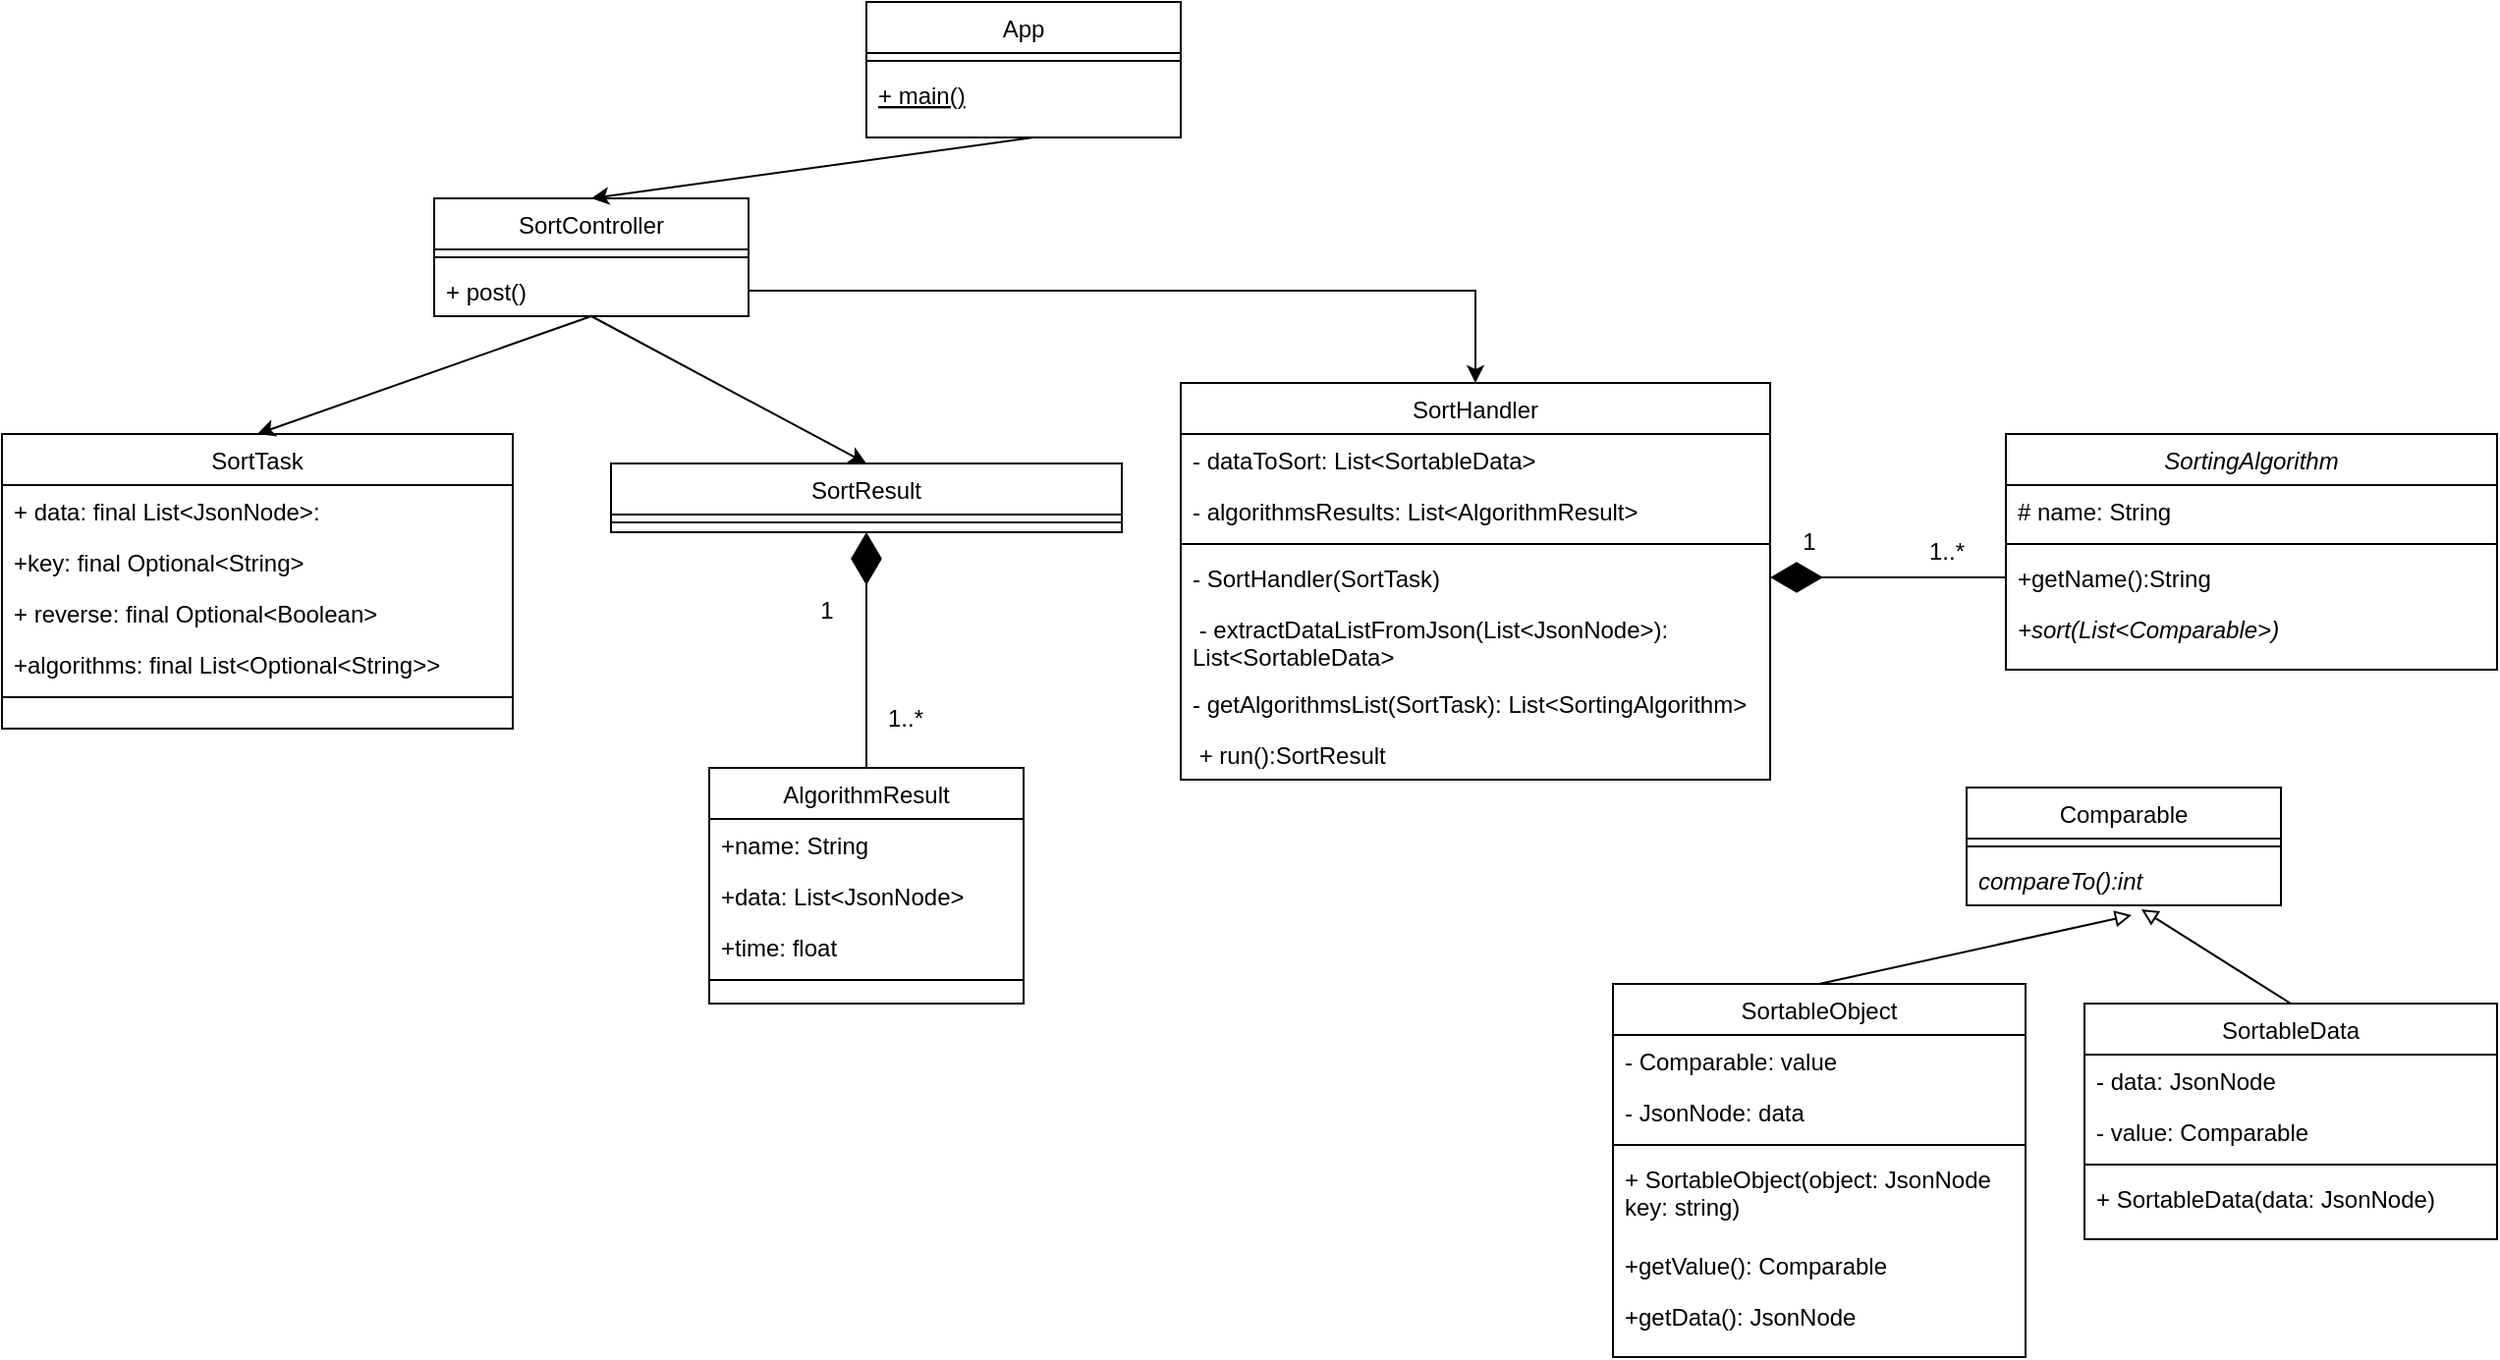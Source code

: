 <mxfile version="15.9.5" type="device"><diagram id="C5RBs43oDa-KdzZeNtuy" name="Page-1"><mxGraphModel dx="1422" dy="744" grid="1" gridSize="10" guides="1" tooltips="1" connect="1" arrows="1" fold="1" page="1" pageScale="1" pageWidth="827" pageHeight="1169" math="0" shadow="0"><root><mxCell id="WIyWlLk6GJQsqaUBKTNV-0"/><mxCell id="WIyWlLk6GJQsqaUBKTNV-1" parent="WIyWlLk6GJQsqaUBKTNV-0"/><mxCell id="zkfFHV4jXpPFQw0GAbJ--0" value="SortingAlgorithm" style="swimlane;fontStyle=2;align=center;verticalAlign=top;childLayout=stackLayout;horizontal=1;startSize=26;horizontalStack=0;resizeParent=1;resizeLast=0;collapsible=1;marginBottom=0;rounded=0;shadow=0;strokeWidth=1;" parent="WIyWlLk6GJQsqaUBKTNV-1" vertex="1"><mxGeometry x="1060" y="230" width="250" height="120" as="geometry"><mxRectangle x="230" y="140" width="160" height="26" as="alternateBounds"/></mxGeometry></mxCell><mxCell id="zkfFHV4jXpPFQw0GAbJ--1" value="# name: String" style="text;align=left;verticalAlign=top;spacingLeft=4;spacingRight=4;overflow=hidden;rotatable=0;points=[[0,0.5],[1,0.5]];portConstraint=eastwest;fontStyle=0" parent="zkfFHV4jXpPFQw0GAbJ--0" vertex="1"><mxGeometry y="26" width="250" height="26" as="geometry"/></mxCell><mxCell id="zkfFHV4jXpPFQw0GAbJ--4" value="" style="line;html=1;strokeWidth=1;align=left;verticalAlign=middle;spacingTop=-1;spacingLeft=3;spacingRight=3;rotatable=0;labelPosition=right;points=[];portConstraint=eastwest;" parent="zkfFHV4jXpPFQw0GAbJ--0" vertex="1"><mxGeometry y="52" width="250" height="8" as="geometry"/></mxCell><mxCell id="zkfFHV4jXpPFQw0GAbJ--5" value="+getName():String" style="text;align=left;verticalAlign=top;spacingLeft=4;spacingRight=4;overflow=hidden;rotatable=0;points=[[0,0.5],[1,0.5]];portConstraint=eastwest;" parent="zkfFHV4jXpPFQw0GAbJ--0" vertex="1"><mxGeometry y="60" width="250" height="26" as="geometry"/></mxCell><mxCell id="JphhHo16u7bd5ITWwG9E-0" value="+sort(List&lt;Comparable&gt;)" style="text;align=left;verticalAlign=top;spacingLeft=4;spacingRight=4;overflow=hidden;rotatable=0;points=[[0,0.5],[1,0.5]];portConstraint=eastwest;fontStyle=2" parent="zkfFHV4jXpPFQw0GAbJ--0" vertex="1"><mxGeometry y="86" width="250" height="26" as="geometry"/></mxCell><mxCell id="zkfFHV4jXpPFQw0GAbJ--6" value="SortController" style="swimlane;fontStyle=0;align=center;verticalAlign=top;childLayout=stackLayout;horizontal=1;startSize=26;horizontalStack=0;resizeParent=1;resizeLast=0;collapsible=1;marginBottom=0;rounded=0;shadow=0;strokeWidth=1;" parent="WIyWlLk6GJQsqaUBKTNV-1" vertex="1"><mxGeometry x="260" y="110" width="160" height="60" as="geometry"><mxRectangle x="130" y="380" width="160" height="26" as="alternateBounds"/></mxGeometry></mxCell><mxCell id="zkfFHV4jXpPFQw0GAbJ--9" value="" style="line;html=1;strokeWidth=1;align=left;verticalAlign=middle;spacingTop=-1;spacingLeft=3;spacingRight=3;rotatable=0;labelPosition=right;points=[];portConstraint=eastwest;" parent="zkfFHV4jXpPFQw0GAbJ--6" vertex="1"><mxGeometry y="26" width="160" height="8" as="geometry"/></mxCell><mxCell id="zkfFHV4jXpPFQw0GAbJ--10" value="+ post()" style="text;align=left;verticalAlign=top;spacingLeft=4;spacingRight=4;overflow=hidden;rotatable=0;points=[[0,0.5],[1,0.5]];portConstraint=eastwest;fontStyle=0" parent="zkfFHV4jXpPFQw0GAbJ--6" vertex="1"><mxGeometry y="34" width="160" height="26" as="geometry"/></mxCell><mxCell id="zkfFHV4jXpPFQw0GAbJ--13" value="SortableObject" style="swimlane;fontStyle=0;align=center;verticalAlign=top;childLayout=stackLayout;horizontal=1;startSize=26;horizontalStack=0;resizeParent=1;resizeLast=0;collapsible=1;marginBottom=0;rounded=0;shadow=0;strokeWidth=1;" parent="WIyWlLk6GJQsqaUBKTNV-1" vertex="1"><mxGeometry x="860" y="510" width="210" height="190" as="geometry"><mxRectangle x="340" y="380" width="170" height="26" as="alternateBounds"/></mxGeometry></mxCell><mxCell id="JphhHo16u7bd5ITWwG9E-1" value="- Comparable: value" style="text;align=left;verticalAlign=top;spacingLeft=4;spacingRight=4;overflow=hidden;rotatable=0;points=[[0,0.5],[1,0.5]];portConstraint=eastwest;" parent="zkfFHV4jXpPFQw0GAbJ--13" vertex="1"><mxGeometry y="26" width="210" height="26" as="geometry"/></mxCell><mxCell id="JphhHo16u7bd5ITWwG9E-2" value="- JsonNode: data" style="text;align=left;verticalAlign=top;spacingLeft=4;spacingRight=4;overflow=hidden;rotatable=0;points=[[0,0.5],[1,0.5]];portConstraint=eastwest;" parent="zkfFHV4jXpPFQw0GAbJ--13" vertex="1"><mxGeometry y="52" width="210" height="26" as="geometry"/></mxCell><mxCell id="zkfFHV4jXpPFQw0GAbJ--15" value="" style="line;html=1;strokeWidth=1;align=left;verticalAlign=middle;spacingTop=-1;spacingLeft=3;spacingRight=3;rotatable=0;labelPosition=right;points=[];portConstraint=eastwest;" parent="zkfFHV4jXpPFQw0GAbJ--13" vertex="1"><mxGeometry y="78" width="210" height="8" as="geometry"/></mxCell><mxCell id="zkfFHV4jXpPFQw0GAbJ--14" value="+ SortableObject(object: JsonNode&#xA; key: string)" style="text;align=left;verticalAlign=top;spacingLeft=4;spacingRight=4;overflow=hidden;rotatable=0;points=[[0,0.5],[1,0.5]];portConstraint=eastwest;" parent="zkfFHV4jXpPFQw0GAbJ--13" vertex="1"><mxGeometry y="86" width="210" height="44" as="geometry"/></mxCell><mxCell id="JphhHo16u7bd5ITWwG9E-3" value="+getValue(): Comparable" style="text;align=left;verticalAlign=top;spacingLeft=4;spacingRight=4;overflow=hidden;rotatable=0;points=[[0,0.5],[1,0.5]];portConstraint=eastwest;" parent="zkfFHV4jXpPFQw0GAbJ--13" vertex="1"><mxGeometry y="130" width="210" height="26" as="geometry"/></mxCell><mxCell id="JphhHo16u7bd5ITWwG9E-4" value="+getData(): JsonNode" style="text;align=left;verticalAlign=top;spacingLeft=4;spacingRight=4;overflow=hidden;rotatable=0;points=[[0,0.5],[1,0.5]];portConstraint=eastwest;" parent="zkfFHV4jXpPFQw0GAbJ--13" vertex="1"><mxGeometry y="156" width="210" height="26" as="geometry"/></mxCell><mxCell id="JphhHo16u7bd5ITWwG9E-7" value="Comparable" style="swimlane;fontStyle=0;align=center;verticalAlign=top;childLayout=stackLayout;horizontal=1;startSize=26;horizontalStack=0;resizeParent=1;resizeLast=0;collapsible=1;marginBottom=0;rounded=0;shadow=0;strokeWidth=1;" parent="WIyWlLk6GJQsqaUBKTNV-1" vertex="1"><mxGeometry x="1040" y="410" width="160" height="60" as="geometry"><mxRectangle x="130" y="380" width="160" height="26" as="alternateBounds"/></mxGeometry></mxCell><mxCell id="JphhHo16u7bd5ITWwG9E-10" value="" style="line;html=1;strokeWidth=1;align=left;verticalAlign=middle;spacingTop=-1;spacingLeft=3;spacingRight=3;rotatable=0;labelPosition=right;points=[];portConstraint=eastwest;" parent="JphhHo16u7bd5ITWwG9E-7" vertex="1"><mxGeometry y="26" width="160" height="8" as="geometry"/></mxCell><mxCell id="JphhHo16u7bd5ITWwG9E-11" value="compareTo():int" style="text;align=left;verticalAlign=top;spacingLeft=4;spacingRight=4;overflow=hidden;rotatable=0;points=[[0,0.5],[1,0.5]];portConstraint=eastwest;fontStyle=2" parent="JphhHo16u7bd5ITWwG9E-7" vertex="1"><mxGeometry y="34" width="160" height="26" as="geometry"/></mxCell><mxCell id="JphhHo16u7bd5ITWwG9E-13" value="" style="endArrow=block;html=1;rounded=0;entryX=0.525;entryY=1.192;entryDx=0;entryDy=0;entryPerimeter=0;exitX=0.5;exitY=0;exitDx=0;exitDy=0;endFill=0;" parent="WIyWlLk6GJQsqaUBKTNV-1" source="zkfFHV4jXpPFQw0GAbJ--13" target="JphhHo16u7bd5ITWwG9E-11" edge="1"><mxGeometry width="50" height="50" relative="1" as="geometry"><mxPoint x="-570" y="310" as="sourcePoint"/><mxPoint x="-520" y="260" as="targetPoint"/></mxGeometry></mxCell><mxCell id="JphhHo16u7bd5ITWwG9E-14" value="App" style="swimlane;fontStyle=0;align=center;verticalAlign=top;childLayout=stackLayout;horizontal=1;startSize=26;horizontalStack=0;resizeParent=1;resizeLast=0;collapsible=1;marginBottom=0;rounded=0;shadow=0;strokeWidth=1;" parent="WIyWlLk6GJQsqaUBKTNV-1" vertex="1"><mxGeometry x="480" y="10" width="160" height="69" as="geometry"><mxRectangle x="130" y="380" width="160" height="26" as="alternateBounds"/></mxGeometry></mxCell><mxCell id="JphhHo16u7bd5ITWwG9E-16" value="" style="line;html=1;strokeWidth=1;align=left;verticalAlign=middle;spacingTop=-1;spacingLeft=3;spacingRight=3;rotatable=0;labelPosition=right;points=[];portConstraint=eastwest;" parent="JphhHo16u7bd5ITWwG9E-14" vertex="1"><mxGeometry y="26" width="160" height="8" as="geometry"/></mxCell><mxCell id="JphhHo16u7bd5ITWwG9E-17" value="+ main()" style="text;align=left;verticalAlign=top;spacingLeft=4;spacingRight=4;overflow=hidden;rotatable=0;points=[[0,0.5],[1,0.5]];portConstraint=eastwest;fontStyle=4" parent="JphhHo16u7bd5ITWwG9E-14" vertex="1"><mxGeometry y="34" width="160" height="26" as="geometry"/></mxCell><mxCell id="JphhHo16u7bd5ITWwG9E-24" value="SortTask" style="swimlane;fontStyle=0;align=center;verticalAlign=top;childLayout=stackLayout;horizontal=1;startSize=26;horizontalStack=0;resizeParent=1;resizeLast=0;collapsible=1;marginBottom=0;rounded=0;shadow=0;strokeWidth=1;" parent="WIyWlLk6GJQsqaUBKTNV-1" vertex="1"><mxGeometry x="40" y="230" width="260" height="150" as="geometry"><mxRectangle x="130" y="380" width="160" height="26" as="alternateBounds"/></mxGeometry></mxCell><mxCell id="JphhHo16u7bd5ITWwG9E-25" value="+ data: final List&lt;JsonNode&gt;:" style="text;align=left;verticalAlign=top;spacingLeft=4;spacingRight=4;overflow=hidden;rotatable=0;points=[[0,0.5],[1,0.5]];portConstraint=eastwest;" parent="JphhHo16u7bd5ITWwG9E-24" vertex="1"><mxGeometry y="26" width="260" height="26" as="geometry"/></mxCell><mxCell id="rdjoZbAGLwYBp6xpwdZF-5" value="+key: final Optional&lt;String&gt;" style="text;align=left;verticalAlign=top;spacingLeft=4;spacingRight=4;overflow=hidden;rotatable=0;points=[[0,0.5],[1,0.5]];portConstraint=eastwest;" parent="JphhHo16u7bd5ITWwG9E-24" vertex="1"><mxGeometry y="52" width="260" height="26" as="geometry"/></mxCell><mxCell id="rdjoZbAGLwYBp6xpwdZF-6" value="+ reverse: final Optional&lt;Boolean&gt;" style="text;align=left;verticalAlign=top;spacingLeft=4;spacingRight=4;overflow=hidden;rotatable=0;points=[[0,0.5],[1,0.5]];portConstraint=eastwest;" parent="JphhHo16u7bd5ITWwG9E-24" vertex="1"><mxGeometry y="78" width="260" height="26" as="geometry"/></mxCell><mxCell id="rdjoZbAGLwYBp6xpwdZF-7" value="+algorithms: final List&lt;Optional&lt;String&gt;&gt;" style="text;align=left;verticalAlign=top;spacingLeft=4;spacingRight=4;overflow=hidden;rotatable=0;points=[[0,0.5],[1,0.5]];portConstraint=eastwest;" parent="JphhHo16u7bd5ITWwG9E-24" vertex="1"><mxGeometry y="104" width="260" height="26" as="geometry"/></mxCell><mxCell id="JphhHo16u7bd5ITWwG9E-26" value="" style="line;html=1;strokeWidth=1;align=left;verticalAlign=middle;spacingTop=-1;spacingLeft=3;spacingRight=3;rotatable=0;labelPosition=right;points=[];portConstraint=eastwest;" parent="JphhHo16u7bd5ITWwG9E-24" vertex="1"><mxGeometry y="130" width="260" height="8" as="geometry"/></mxCell><mxCell id="rdjoZbAGLwYBp6xpwdZF-0" value="SortHandler" style="swimlane;fontStyle=0;align=center;verticalAlign=top;childLayout=stackLayout;horizontal=1;startSize=26;horizontalStack=0;resizeParent=1;resizeLast=0;collapsible=1;marginBottom=0;rounded=0;shadow=0;strokeWidth=1;" parent="WIyWlLk6GJQsqaUBKTNV-1" vertex="1"><mxGeometry x="640" y="204" width="300" height="202" as="geometry"><mxRectangle x="130" y="380" width="160" height="26" as="alternateBounds"/></mxGeometry></mxCell><mxCell id="rdjoZbAGLwYBp6xpwdZF-17" value="- dataToSort: List&lt;SortableData&gt;" style="text;align=left;verticalAlign=top;spacingLeft=4;spacingRight=4;overflow=hidden;rotatable=0;points=[[0,0.5],[1,0.5]];portConstraint=eastwest;fontStyle=0" parent="rdjoZbAGLwYBp6xpwdZF-0" vertex="1"><mxGeometry y="26" width="300" height="26" as="geometry"/></mxCell><mxCell id="rdjoZbAGLwYBp6xpwdZF-19" value="- algorithmsResults: List&lt;AlgorithmResult&gt;" style="text;align=left;verticalAlign=top;spacingLeft=4;spacingRight=4;overflow=hidden;rotatable=0;points=[[0,0.5],[1,0.5]];portConstraint=eastwest;fontStyle=0" parent="rdjoZbAGLwYBp6xpwdZF-0" vertex="1"><mxGeometry y="52" width="300" height="26" as="geometry"/></mxCell><mxCell id="rdjoZbAGLwYBp6xpwdZF-2" value="" style="line;html=1;strokeWidth=1;align=left;verticalAlign=middle;spacingTop=-1;spacingLeft=3;spacingRight=3;rotatable=0;labelPosition=right;points=[];portConstraint=eastwest;" parent="rdjoZbAGLwYBp6xpwdZF-0" vertex="1"><mxGeometry y="78" width="300" height="8" as="geometry"/></mxCell><mxCell id="rdjoZbAGLwYBp6xpwdZF-20" value="- SortHandler(SortTask)" style="text;align=left;verticalAlign=top;spacingLeft=4;spacingRight=4;overflow=hidden;rotatable=0;points=[[0,0.5],[1,0.5]];portConstraint=eastwest;fontStyle=0" parent="rdjoZbAGLwYBp6xpwdZF-0" vertex="1"><mxGeometry y="86" width="300" height="26" as="geometry"/></mxCell><mxCell id="rdjoZbAGLwYBp6xpwdZF-3" value=" - extractDataListFromJson(List&lt;JsonNode&gt;):&#xA;List&lt;SortableData&gt;" style="text;align=left;verticalAlign=top;spacingLeft=4;spacingRight=4;overflow=hidden;rotatable=0;points=[[0,0.5],[1,0.5]];portConstraint=eastwest;fontStyle=0" parent="rdjoZbAGLwYBp6xpwdZF-0" vertex="1"><mxGeometry y="112" width="300" height="38" as="geometry"/></mxCell><mxCell id="rdjoZbAGLwYBp6xpwdZF-15" value="- getAlgorithmsList(SortTask): List&lt;SortingAlgorithm&gt;" style="text;align=left;verticalAlign=top;spacingLeft=4;spacingRight=4;overflow=hidden;rotatable=0;points=[[0,0.5],[1,0.5]];portConstraint=eastwest;fontStyle=0" parent="rdjoZbAGLwYBp6xpwdZF-0" vertex="1"><mxGeometry y="150" width="300" height="26" as="geometry"/></mxCell><mxCell id="rdjoZbAGLwYBp6xpwdZF-18" value=" + run():SortResult" style="text;align=left;verticalAlign=top;spacingLeft=4;spacingRight=4;overflow=hidden;rotatable=0;points=[[0,0.5],[1,0.5]];portConstraint=eastwest;fontStyle=0" parent="rdjoZbAGLwYBp6xpwdZF-0" vertex="1"><mxGeometry y="176" width="300" height="26" as="geometry"/></mxCell><mxCell id="rdjoZbAGLwYBp6xpwdZF-8" value="AlgorithmResult" style="swimlane;fontStyle=0;align=center;verticalAlign=top;childLayout=stackLayout;horizontal=1;startSize=26;horizontalStack=0;resizeParent=1;resizeLast=0;collapsible=1;marginBottom=0;rounded=0;shadow=0;strokeWidth=1;" parent="WIyWlLk6GJQsqaUBKTNV-1" vertex="1"><mxGeometry x="400" y="400" width="160" height="120" as="geometry"><mxRectangle x="130" y="380" width="160" height="26" as="alternateBounds"/></mxGeometry></mxCell><mxCell id="rdjoZbAGLwYBp6xpwdZF-9" value="+name: String" style="text;align=left;verticalAlign=top;spacingLeft=4;spacingRight=4;overflow=hidden;rotatable=0;points=[[0,0.5],[1,0.5]];portConstraint=eastwest;" parent="rdjoZbAGLwYBp6xpwdZF-8" vertex="1"><mxGeometry y="26" width="160" height="26" as="geometry"/></mxCell><mxCell id="rdjoZbAGLwYBp6xpwdZF-12" value="+data: List&lt;JsonNode&gt;" style="text;align=left;verticalAlign=top;spacingLeft=4;spacingRight=4;overflow=hidden;rotatable=0;points=[[0,0.5],[1,0.5]];portConstraint=eastwest;" parent="rdjoZbAGLwYBp6xpwdZF-8" vertex="1"><mxGeometry y="52" width="160" height="26" as="geometry"/></mxCell><mxCell id="rdjoZbAGLwYBp6xpwdZF-49" value="+time: float" style="text;align=left;verticalAlign=top;spacingLeft=4;spacingRight=4;overflow=hidden;rotatable=0;points=[[0,0.5],[1,0.5]];portConstraint=eastwest;" parent="rdjoZbAGLwYBp6xpwdZF-8" vertex="1"><mxGeometry y="78" width="160" height="26" as="geometry"/></mxCell><mxCell id="rdjoZbAGLwYBp6xpwdZF-10" value="" style="line;html=1;strokeWidth=1;align=left;verticalAlign=middle;spacingTop=-1;spacingLeft=3;spacingRight=3;rotatable=0;labelPosition=right;points=[];portConstraint=eastwest;" parent="rdjoZbAGLwYBp6xpwdZF-8" vertex="1"><mxGeometry y="104" width="160" height="8" as="geometry"/></mxCell><mxCell id="rdjoZbAGLwYBp6xpwdZF-21" value="SortableData" style="swimlane;fontStyle=0;align=center;verticalAlign=top;childLayout=stackLayout;horizontal=1;startSize=26;horizontalStack=0;resizeParent=1;resizeLast=0;collapsible=1;marginBottom=0;rounded=0;shadow=0;strokeWidth=1;" parent="WIyWlLk6GJQsqaUBKTNV-1" vertex="1"><mxGeometry x="1100" y="520" width="210" height="120" as="geometry"><mxRectangle x="340" y="380" width="170" height="26" as="alternateBounds"/></mxGeometry></mxCell><mxCell id="rdjoZbAGLwYBp6xpwdZF-22" value="- data: JsonNode" style="text;align=left;verticalAlign=top;spacingLeft=4;spacingRight=4;overflow=hidden;rotatable=0;points=[[0,0.5],[1,0.5]];portConstraint=eastwest;" parent="rdjoZbAGLwYBp6xpwdZF-21" vertex="1"><mxGeometry y="26" width="210" height="26" as="geometry"/></mxCell><mxCell id="rdjoZbAGLwYBp6xpwdZF-23" value="- value: Comparable" style="text;align=left;verticalAlign=top;spacingLeft=4;spacingRight=4;overflow=hidden;rotatable=0;points=[[0,0.5],[1,0.5]];portConstraint=eastwest;" parent="rdjoZbAGLwYBp6xpwdZF-21" vertex="1"><mxGeometry y="52" width="210" height="26" as="geometry"/></mxCell><mxCell id="rdjoZbAGLwYBp6xpwdZF-24" value="" style="line;html=1;strokeWidth=1;align=left;verticalAlign=middle;spacingTop=-1;spacingLeft=3;spacingRight=3;rotatable=0;labelPosition=right;points=[];portConstraint=eastwest;" parent="rdjoZbAGLwYBp6xpwdZF-21" vertex="1"><mxGeometry y="78" width="210" height="8" as="geometry"/></mxCell><mxCell id="rdjoZbAGLwYBp6xpwdZF-25" value="+ SortableData(data: JsonNode)" style="text;align=left;verticalAlign=top;spacingLeft=4;spacingRight=4;overflow=hidden;rotatable=0;points=[[0,0.5],[1,0.5]];portConstraint=eastwest;" parent="rdjoZbAGLwYBp6xpwdZF-21" vertex="1"><mxGeometry y="86" width="210" height="24" as="geometry"/></mxCell><mxCell id="rdjoZbAGLwYBp6xpwdZF-34" value="" style="endArrow=block;html=1;rounded=0;entryX=0.556;entryY=1.077;entryDx=0;entryDy=0;entryPerimeter=0;exitX=0.5;exitY=0;exitDx=0;exitDy=0;endFill=0;" parent="WIyWlLk6GJQsqaUBKTNV-1" source="rdjoZbAGLwYBp6xpwdZF-21" target="JphhHo16u7bd5ITWwG9E-11" edge="1"><mxGeometry width="50" height="50" relative="1" as="geometry"><mxPoint x="-715" y="170" as="sourcePoint"/><mxPoint x="-596" y="64.992" as="targetPoint"/></mxGeometry></mxCell><mxCell id="rdjoZbAGLwYBp6xpwdZF-45" value="SortResult" style="swimlane;fontStyle=0;align=center;verticalAlign=top;childLayout=stackLayout;horizontal=1;startSize=26;horizontalStack=0;resizeParent=1;resizeLast=0;collapsible=1;marginBottom=0;rounded=0;shadow=0;strokeWidth=1;" parent="WIyWlLk6GJQsqaUBKTNV-1" vertex="1"><mxGeometry x="350" y="245" width="260" height="35" as="geometry"><mxRectangle x="130" y="380" width="160" height="26" as="alternateBounds"/></mxGeometry></mxCell><mxCell id="rdjoZbAGLwYBp6xpwdZF-46" value="" style="line;html=1;strokeWidth=1;align=left;verticalAlign=middle;spacingTop=-1;spacingLeft=3;spacingRight=3;rotatable=0;labelPosition=right;points=[];portConstraint=eastwest;" parent="rdjoZbAGLwYBp6xpwdZF-45" vertex="1"><mxGeometry y="26" width="260" height="8" as="geometry"/></mxCell><mxCell id="rdjoZbAGLwYBp6xpwdZF-59" value="" style="endArrow=diamondThin;endFill=1;endSize=24;html=1;rounded=0;entryX=0.5;entryY=1;entryDx=0;entryDy=0;exitX=0.5;exitY=0;exitDx=0;exitDy=0;" parent="WIyWlLk6GJQsqaUBKTNV-1" source="rdjoZbAGLwYBp6xpwdZF-8" target="rdjoZbAGLwYBp6xpwdZF-45" edge="1"><mxGeometry width="160" relative="1" as="geometry"><mxPoint x="940" y="598" as="sourcePoint"/><mxPoint x="800" y="598" as="targetPoint"/></mxGeometry></mxCell><mxCell id="rdjoZbAGLwYBp6xpwdZF-60" value="1..*" style="text;html=1;strokeColor=none;fillColor=none;align=center;verticalAlign=middle;whiteSpace=wrap;rounded=0;" parent="WIyWlLk6GJQsqaUBKTNV-1" vertex="1"><mxGeometry x="470" y="360" width="60" height="30" as="geometry"/></mxCell><mxCell id="rdjoZbAGLwYBp6xpwdZF-61" value="1" style="text;html=1;strokeColor=none;fillColor=none;align=center;verticalAlign=middle;whiteSpace=wrap;rounded=0;" parent="WIyWlLk6GJQsqaUBKTNV-1" vertex="1"><mxGeometry x="430" y="305" width="60" height="30" as="geometry"/></mxCell><mxCell id="rdjoZbAGLwYBp6xpwdZF-62" value="" style="endArrow=classic;html=1;rounded=0;entryX=0.5;entryY=0;entryDx=0;entryDy=0;exitX=0.5;exitY=1;exitDx=0;exitDy=0;" parent="WIyWlLk6GJQsqaUBKTNV-1" source="zkfFHV4jXpPFQw0GAbJ--6" target="JphhHo16u7bd5ITWwG9E-24" edge="1"><mxGeometry width="50" height="50" relative="1" as="geometry"><mxPoint x="675" y="590" as="sourcePoint"/><mxPoint x="725" y="540" as="targetPoint"/></mxGeometry></mxCell><mxCell id="rdjoZbAGLwYBp6xpwdZF-65" value="" style="group" parent="WIyWlLk6GJQsqaUBKTNV-1" vertex="1" connectable="0"><mxGeometry x="930" y="270" width="130" height="35" as="geometry"/></mxCell><mxCell id="rdjoZbAGLwYBp6xpwdZF-44" value="" style="endArrow=diamondThin;endFill=1;endSize=24;html=1;rounded=0;entryX=1;entryY=0.5;entryDx=0;entryDy=0;exitX=0;exitY=0.5;exitDx=0;exitDy=0;" parent="rdjoZbAGLwYBp6xpwdZF-65" source="zkfFHV4jXpPFQw0GAbJ--5" target="rdjoZbAGLwYBp6xpwdZF-20" edge="1"><mxGeometry width="160" relative="1" as="geometry"><mxPoint x="60" y="59" as="sourcePoint"/><mxPoint x="100" y="-66" as="targetPoint"/></mxGeometry></mxCell><mxCell id="rdjoZbAGLwYBp6xpwdZF-55" value="1..*" style="text;html=1;strokeColor=none;fillColor=none;align=center;verticalAlign=middle;whiteSpace=wrap;rounded=0;" parent="rdjoZbAGLwYBp6xpwdZF-65" vertex="1"><mxGeometry x="70" y="5" width="60" height="30" as="geometry"/></mxCell><mxCell id="rdjoZbAGLwYBp6xpwdZF-58" value="1" style="text;html=1;strokeColor=none;fillColor=none;align=center;verticalAlign=middle;whiteSpace=wrap;rounded=0;" parent="rdjoZbAGLwYBp6xpwdZF-65" vertex="1"><mxGeometry width="60" height="30" as="geometry"/></mxCell><mxCell id="rdjoZbAGLwYBp6xpwdZF-67" value="" style="endArrow=classic;html=1;rounded=0;entryX=0.5;entryY=0;entryDx=0;entryDy=0;exitX=0.5;exitY=1;exitDx=0;exitDy=0;exitPerimeter=0;" parent="WIyWlLk6GJQsqaUBKTNV-1" source="zkfFHV4jXpPFQw0GAbJ--10" target="rdjoZbAGLwYBp6xpwdZF-45" edge="1"><mxGeometry width="50" height="50" relative="1" as="geometry"><mxPoint x="350" y="180" as="sourcePoint"/><mxPoint x="180" y="240" as="targetPoint"/></mxGeometry></mxCell><mxCell id="rdjoZbAGLwYBp6xpwdZF-68" value="" style="endArrow=classic;html=1;rounded=0;entryX=0.5;entryY=0;entryDx=0;entryDy=0;exitX=0.5;exitY=1;exitDx=0;exitDy=0;" parent="WIyWlLk6GJQsqaUBKTNV-1" target="zkfFHV4jXpPFQw0GAbJ--6" edge="1"><mxGeometry width="50" height="50" relative="1" as="geometry"><mxPoint x="565" y="79" as="sourcePoint"/><mxPoint x="395" y="139" as="targetPoint"/></mxGeometry></mxCell><mxCell id="Q3Ltjm_RmmUUf6EB5TS1-0" style="edgeStyle=orthogonalEdgeStyle;rounded=0;orthogonalLoop=1;jettySize=auto;html=1;exitX=1;exitY=0.5;exitDx=0;exitDy=0;entryX=0.5;entryY=0;entryDx=0;entryDy=0;" parent="WIyWlLk6GJQsqaUBKTNV-1" source="zkfFHV4jXpPFQw0GAbJ--10" target="rdjoZbAGLwYBp6xpwdZF-0" edge="1"><mxGeometry relative="1" as="geometry"/></mxCell></root></mxGraphModel></diagram></mxfile>